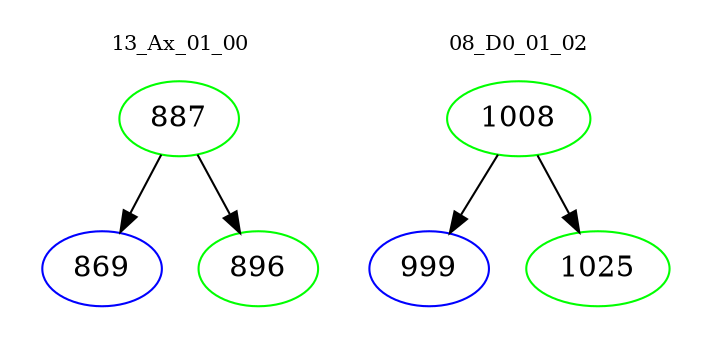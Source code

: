 digraph{
subgraph cluster_0 {
color = white
label = "13_Ax_01_00";
fontsize=10;
T0_887 [label="887", color="green"]
T0_887 -> T0_869 [color="black"]
T0_869 [label="869", color="blue"]
T0_887 -> T0_896 [color="black"]
T0_896 [label="896", color="green"]
}
subgraph cluster_1 {
color = white
label = "08_D0_01_02";
fontsize=10;
T1_1008 [label="1008", color="green"]
T1_1008 -> T1_999 [color="black"]
T1_999 [label="999", color="blue"]
T1_1008 -> T1_1025 [color="black"]
T1_1025 [label="1025", color="green"]
}
}
